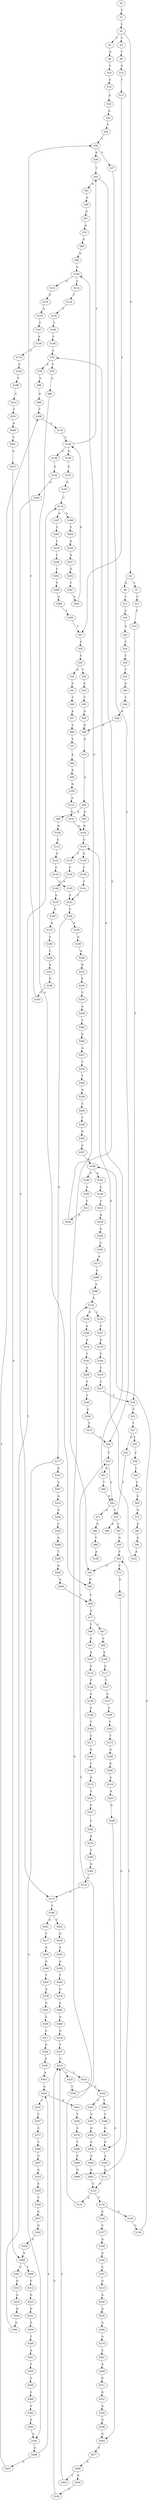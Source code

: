 strict digraph  {
	S0 -> S1 [ label = T ];
	S1 -> S2 [ label = C ];
	S2 -> S3 [ label = T ];
	S2 -> S4 [ label = G ];
	S2 -> S5 [ label = C ];
	S3 -> S6 [ label = G ];
	S4 -> S7 [ label = T ];
	S4 -> S8 [ label = A ];
	S5 -> S9 [ label = T ];
	S6 -> S10 [ label = C ];
	S7 -> S11 [ label = C ];
	S8 -> S12 [ label = T ];
	S9 -> S13 [ label = G ];
	S10 -> S14 [ label = C ];
	S11 -> S15 [ label = C ];
	S12 -> S16 [ label = C ];
	S13 -> S17 [ label = T ];
	S14 -> S18 [ label = A ];
	S15 -> S19 [ label = T ];
	S16 -> S20 [ label = G ];
	S17 -> S21 [ label = C ];
	S18 -> S22 [ label = G ];
	S19 -> S23 [ label = C ];
	S20 -> S24 [ label = T ];
	S21 -> S25 [ label = C ];
	S22 -> S26 [ label = T ];
	S23 -> S27 [ label = T ];
	S24 -> S28 [ label = T ];
	S25 -> S29 [ label = T ];
	S26 -> S30 [ label = C ];
	S27 -> S31 [ label = T ];
	S27 -> S32 [ label = G ];
	S28 -> S33 [ label = T ];
	S29 -> S34 [ label = A ];
	S29 -> S35 [ label = T ];
	S30 -> S36 [ label = G ];
	S30 -> S37 [ label = T ];
	S31 -> S38 [ label = C ];
	S32 -> S39 [ label = T ];
	S33 -> S40 [ label = G ];
	S34 -> S41 [ label = C ];
	S35 -> S42 [ label = G ];
	S36 -> S43 [ label = T ];
	S37 -> S44 [ label = C ];
	S38 -> S45 [ label = T ];
	S39 -> S46 [ label = A ];
	S39 -> S47 [ label = C ];
	S40 -> S48 [ label = T ];
	S41 -> S49 [ label = T ];
	S42 -> S50 [ label = T ];
	S43 -> S51 [ label = A ];
	S43 -> S52 [ label = G ];
	S44 -> S53 [ label = T ];
	S45 -> S54 [ label = C ];
	S47 -> S55 [ label = G ];
	S48 -> S56 [ label = A ];
	S49 -> S57 [ label = A ];
	S50 -> S58 [ label = A ];
	S51 -> S59 [ label = A ];
	S52 -> S60 [ label = G ];
	S53 -> S61 [ label = C ];
	S53 -> S62 [ label = G ];
	S54 -> S63 [ label = G ];
	S55 -> S64 [ label = T ];
	S56 -> S65 [ label = G ];
	S57 -> S66 [ label = C ];
	S58 -> S65 [ label = G ];
	S59 -> S67 [ label = G ];
	S60 -> S68 [ label = T ];
	S61 -> S69 [ label = T ];
	S61 -> S70 [ label = G ];
	S62 -> S71 [ label = A ];
	S62 -> S39 [ label = T ];
	S63 -> S72 [ label = G ];
	S64 -> S73 [ label = C ];
	S64 -> S52 [ label = G ];
	S65 -> S74 [ label = G ];
	S66 -> S75 [ label = C ];
	S67 -> S76 [ label = A ];
	S68 -> S77 [ label = A ];
	S69 -> S62 [ label = G ];
	S70 -> S78 [ label = A ];
	S70 -> S79 [ label = T ];
	S71 -> S80 [ label = G ];
	S72 -> S81 [ label = A ];
	S73 -> S82 [ label = G ];
	S74 -> S83 [ label = A ];
	S75 -> S84 [ label = A ];
	S76 -> S85 [ label = C ];
	S77 -> S86 [ label = T ];
	S77 -> S87 [ label = C ];
	S78 -> S88 [ label = A ];
	S79 -> S89 [ label = G ];
	S80 -> S90 [ label = T ];
	S81 -> S91 [ label = G ];
	S82 -> S92 [ label = G ];
	S83 -> S93 [ label = G ];
	S83 -> S94 [ label = A ];
	S84 -> S95 [ label = G ];
	S85 -> S96 [ label = G ];
	S86 -> S97 [ label = G ];
	S87 -> S98 [ label = C ];
	S88 -> S99 [ label = G ];
	S89 -> S60 [ label = G ];
	S90 -> S100 [ label = A ];
	S91 -> S101 [ label = A ];
	S92 -> S102 [ label = A ];
	S93 -> S103 [ label = A ];
	S94 -> S104 [ label = A ];
	S95 -> S105 [ label = G ];
	S96 -> S106 [ label = G ];
	S97 -> S107 [ label = A ];
	S98 -> S108 [ label = G ];
	S99 -> S109 [ label = T ];
	S101 -> S110 [ label = G ];
	S102 -> S111 [ label = A ];
	S103 -> S110 [ label = G ];
	S104 -> S112 [ label = G ];
	S105 -> S113 [ label = A ];
	S106 -> S114 [ label = C ];
	S106 -> S115 [ label = A ];
	S107 -> S116 [ label = G ];
	S108 -> S117 [ label = G ];
	S109 -> S118 [ label = C ];
	S110 -> S119 [ label = T ];
	S110 -> S120 [ label = G ];
	S111 -> S121 [ label = C ];
	S112 -> S122 [ label = G ];
	S113 -> S123 [ label = G ];
	S114 -> S124 [ label = T ];
	S115 -> S125 [ label = C ];
	S116 -> S126 [ label = C ];
	S117 -> S127 [ label = T ];
	S118 -> S128 [ label = G ];
	S119 -> S129 [ label = C ];
	S120 -> S130 [ label = T ];
	S121 -> S131 [ label = A ];
	S121 -> S132 [ label = T ];
	S122 -> S133 [ label = T ];
	S123 -> S103 [ label = A ];
	S124 -> S134 [ label = C ];
	S125 -> S135 [ label = A ];
	S126 -> S136 [ label = G ];
	S127 -> S137 [ label = G ];
	S128 -> S138 [ label = C ];
	S128 -> S43 [ label = T ];
	S128 -> S139 [ label = A ];
	S129 -> S140 [ label = A ];
	S130 -> S141 [ label = C ];
	S131 -> S142 [ label = G ];
	S132 -> S143 [ label = G ];
	S132 -> S144 [ label = A ];
	S133 -> S145 [ label = C ];
	S134 -> S146 [ label = T ];
	S135 -> S147 [ label = C ];
	S136 -> S148 [ label = G ];
	S137 -> S149 [ label = G ];
	S138 -> S150 [ label = G ];
	S139 -> S151 [ label = G ];
	S140 -> S152 [ label = G ];
	S141 -> S153 [ label = C ];
	S142 -> S154 [ label = G ];
	S142 -> S155 [ label = C ];
	S143 -> S156 [ label = C ];
	S144 -> S157 [ label = C ];
	S145 -> S153 [ label = C ];
	S146 -> S158 [ label = C ];
	S147 -> S159 [ label = A ];
	S148 -> S160 [ label = T ];
	S149 -> S161 [ label = T ];
	S150 -> S162 [ label = G ];
	S151 -> S163 [ label = G ];
	S152 -> S164 [ label = G ];
	S153 -> S165 [ label = C ];
	S154 -> S166 [ label = A ];
	S155 -> S167 [ label = C ];
	S156 -> S168 [ label = A ];
	S157 -> S169 [ label = A ];
	S158 -> S70 [ label = G ];
	S159 -> S170 [ label = C ];
	S160 -> S171 [ label = C ];
	S161 -> S172 [ label = T ];
	S162 -> S173 [ label = C ];
	S163 -> S174 [ label = T ];
	S164 -> S175 [ label = A ];
	S165 -> S176 [ label = A ];
	S165 -> S177 [ label = G ];
	S166 -> S178 [ label = A ];
	S167 -> S179 [ label = G ];
	S168 -> S180 [ label = G ];
	S168 -> S181 [ label = A ];
	S169 -> S182 [ label = A ];
	S170 -> S183 [ label = C ];
	S171 -> S184 [ label = G ];
	S172 -> S185 [ label = A ];
	S173 -> S186 [ label = T ];
	S174 -> S187 [ label = G ];
	S174 -> S188 [ label = A ];
	S175 -> S189 [ label = C ];
	S176 -> S190 [ label = G ];
	S177 -> S191 [ label = G ];
	S177 -> S192 [ label = A ];
	S178 -> S193 [ label = T ];
	S179 -> S194 [ label = T ];
	S180 -> S195 [ label = A ];
	S181 -> S196 [ label = C ];
	S182 -> S197 [ label = C ];
	S183 -> S198 [ label = T ];
	S184 -> S199 [ label = C ];
	S185 -> S200 [ label = G ];
	S186 -> S201 [ label = A ];
	S186 -> S202 [ label = G ];
	S187 -> S203 [ label = T ];
	S188 -> S204 [ label = T ];
	S189 -> S205 [ label = C ];
	S190 -> S206 [ label = A ];
	S191 -> S207 [ label = A ];
	S192 -> S208 [ label = A ];
	S193 -> S209 [ label = A ];
	S194 -> S210 [ label = C ];
	S195 -> S211 [ label = C ];
	S196 -> S212 [ label = C ];
	S197 -> S213 [ label = G ];
	S198 -> S214 [ label = C ];
	S199 -> S215 [ label = A ];
	S200 -> S216 [ label = A ];
	S201 -> S217 [ label = T ];
	S202 -> S218 [ label = G ];
	S203 -> S219 [ label = C ];
	S204 -> S220 [ label = A ];
	S205 -> S221 [ label = A ];
	S206 -> S222 [ label = G ];
	S207 -> S223 [ label = G ];
	S208 -> S224 [ label = A ];
	S208 -> S225 [ label = G ];
	S209 -> S226 [ label = G ];
	S210 -> S227 [ label = C ];
	S211 -> S228 [ label = G ];
	S212 -> S229 [ label = A ];
	S213 -> S230 [ label = A ];
	S214 -> S231 [ label = T ];
	S215 -> S232 [ label = C ];
	S216 -> S233 [ label = A ];
	S217 -> S234 [ label = A ];
	S218 -> S235 [ label = A ];
	S219 -> S236 [ label = C ];
	S220 -> S237 [ label = A ];
	S221 -> S238 [ label = G ];
	S222 -> S239 [ label = C ];
	S223 -> S240 [ label = G ];
	S224 -> S241 [ label = G ];
	S224 -> S242 [ label = C ];
	S225 -> S109 [ label = T ];
	S226 -> S243 [ label = T ];
	S227 -> S19 [ label = T ];
	S228 -> S106 [ label = G ];
	S229 -> S244 [ label = G ];
	S230 -> S245 [ label = A ];
	S231 -> S246 [ label = A ];
	S232 -> S247 [ label = G ];
	S233 -> S248 [ label = G ];
	S234 -> S249 [ label = G ];
	S235 -> S250 [ label = A ];
	S236 -> S251 [ label = C ];
	S237 -> S252 [ label = G ];
	S238 -> S253 [ label = T ];
	S239 -> S254 [ label = C ];
	S240 -> S255 [ label = C ];
	S241 -> S256 [ label = T ];
	S242 -> S257 [ label = C ];
	S243 -> S258 [ label = C ];
	S244 -> S259 [ label = A ];
	S245 -> S260 [ label = A ];
	S246 -> S261 [ label = G ];
	S247 -> S262 [ label = C ];
	S248 -> S263 [ label = G ];
	S249 -> S264 [ label = T ];
	S250 -> S265 [ label = T ];
	S251 -> S266 [ label = T ];
	S252 -> S267 [ label = T ];
	S253 -> S30 [ label = C ];
	S254 -> S268 [ label = A ];
	S255 -> S269 [ label = G ];
	S256 -> S270 [ label = G ];
	S257 -> S271 [ label = C ];
	S258 -> S272 [ label = T ];
	S259 -> S273 [ label = A ];
	S260 -> S274 [ label = A ];
	S261 -> S275 [ label = A ];
	S262 -> S276 [ label = G ];
	S263 -> S277 [ label = G ];
	S264 -> S278 [ label = A ];
	S265 -> S279 [ label = G ];
	S266 -> S280 [ label = G ];
	S267 -> S281 [ label = C ];
	S268 -> S282 [ label = C ];
	S269 -> S283 [ label = T ];
	S270 -> S284 [ label = T ];
	S271 -> S285 [ label = C ];
	S272 -> S44 [ label = C ];
	S273 -> S286 [ label = C ];
	S274 -> S287 [ label = C ];
	S275 -> S288 [ label = A ];
	S276 -> S289 [ label = C ];
	S277 -> S290 [ label = G ];
	S278 -> S291 [ label = G ];
	S279 -> S292 [ label = G ];
	S280 -> S293 [ label = T ];
	S281 -> S128 [ label = G ];
	S282 -> S294 [ label = G ];
	S283 -> S295 [ label = G ];
	S284 -> S296 [ label = C ];
	S285 -> S297 [ label = G ];
	S286 -> S298 [ label = A ];
	S287 -> S299 [ label = A ];
	S288 -> S300 [ label = T ];
	S288 -> S301 [ label = C ];
	S289 -> S302 [ label = G ];
	S290 -> S303 [ label = T ];
	S290 -> S304 [ label = G ];
	S291 -> S305 [ label = C ];
	S292 -> S306 [ label = G ];
	S293 -> S21 [ label = C ];
	S294 -> S307 [ label = G ];
	S295 -> S308 [ label = G ];
	S296 -> S309 [ label = G ];
	S297 -> S310 [ label = A ];
	S298 -> S142 [ label = G ];
	S299 -> S311 [ label = G ];
	S300 -> S312 [ label = C ];
	S301 -> S313 [ label = G ];
	S302 -> S314 [ label = G ];
	S303 -> S315 [ label = C ];
	S304 -> S316 [ label = T ];
	S305 -> S317 [ label = C ];
	S306 -> S318 [ label = G ];
	S307 -> S319 [ label = T ];
	S308 -> S68 [ label = T ];
	S309 -> S64 [ label = T ];
	S310 -> S320 [ label = C ];
	S311 -> S321 [ label = A ];
	S312 -> S322 [ label = G ];
	S313 -> S323 [ label = A ];
	S314 -> S173 [ label = C ];
	S315 -> S324 [ label = C ];
	S315 -> S325 [ label = T ];
	S316 -> S315 [ label = C ];
	S317 -> S326 [ label = G ];
	S318 -> S327 [ label = T ];
	S319 -> S328 [ label = T ];
	S320 -> S329 [ label = T ];
	S321 -> S330 [ label = A ];
	S322 -> S331 [ label = G ];
	S323 -> S332 [ label = G ];
	S324 -> S333 [ label = G ];
	S325 -> S334 [ label = C ];
	S326 -> S335 [ label = A ];
	S327 -> S315 [ label = C ];
	S328 -> S336 [ label = A ];
	S329 -> S337 [ label = A ];
	S330 -> S338 [ label = G ];
	S331 -> S339 [ label = G ];
	S332 -> S340 [ label = G ];
	S333 -> S341 [ label = C ];
	S333 -> S342 [ label = T ];
	S334 -> S53 [ label = T ];
	S335 -> S343 [ label = A ];
	S336 -> S344 [ label = C ];
	S337 -> S345 [ label = G ];
	S338 -> S263 [ label = G ];
	S339 -> S346 [ label = T ];
	S340 -> S174 [ label = T ];
	S341 -> S347 [ label = C ];
	S342 -> S348 [ label = C ];
	S343 -> S224 [ label = A ];
	S344 -> S349 [ label = T ];
	S345 -> S350 [ label = A ];
	S346 -> S351 [ label = A ];
	S347 -> S352 [ label = G ];
	S348 -> S353 [ label = G ];
	S349 -> S354 [ label = G ];
	S350 -> S288 [ label = A ];
	S351 -> S355 [ label = T ];
	S352 -> S356 [ label = G ];
	S353 -> S92 [ label = G ];
	S354 -> S357 [ label = C ];
	S355 -> S358 [ label = C ];
	S356 -> S359 [ label = A ];
	S357 -> S168 [ label = A ];
	S358 -> S360 [ label = C ];
	S359 -> S361 [ label = A ];
	S360 -> S362 [ label = C ];
	S361 -> S121 [ label = C ];
	S362 -> S363 [ label = G ];
	S363 -> S192 [ label = A ];
}
